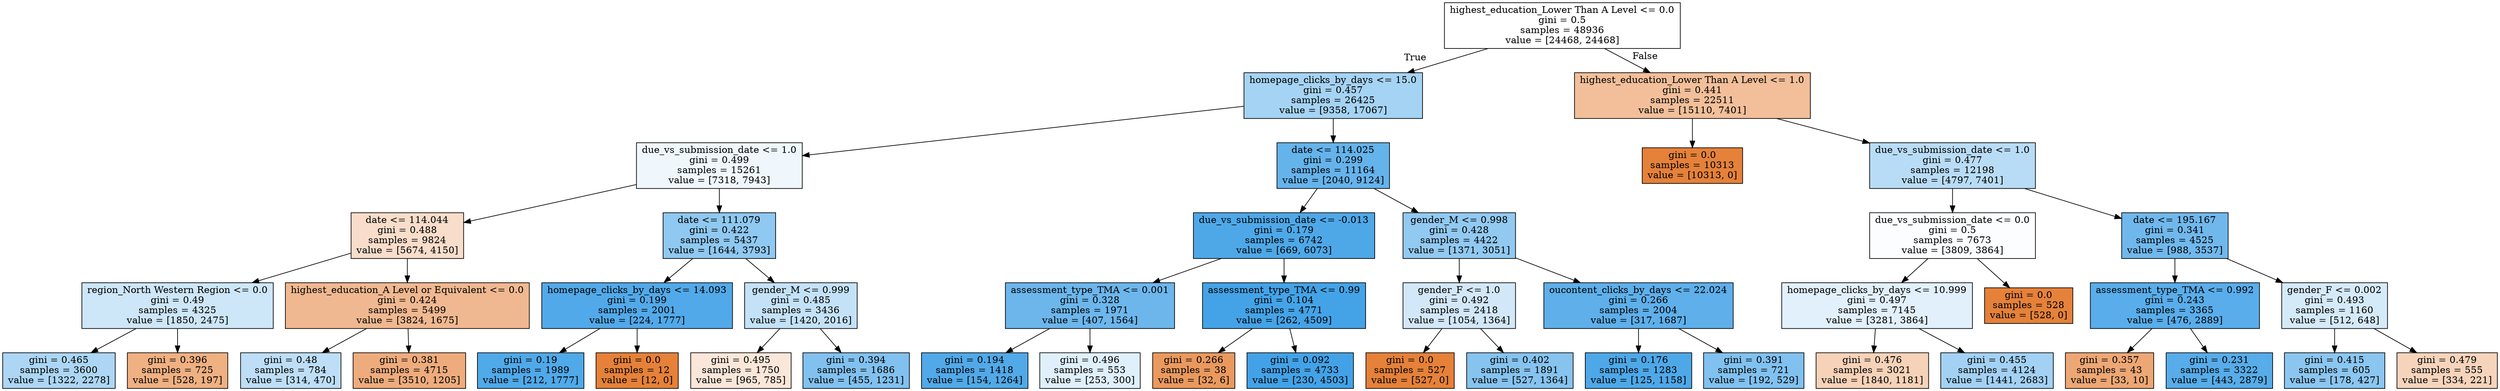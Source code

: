 digraph Tree {
node [shape=box, style="filled", color="black"] ;
0 [label="highest_education_Lower Than A Level <= 0.0\ngini = 0.5\nsamples = 48936\nvalue = [24468, 24468]", fillcolor="#e5813900"] ;
1 [label="homepage_clicks_by_days <= 15.0\ngini = 0.457\nsamples = 26425\nvalue = [9358, 17067]", fillcolor="#399de573"] ;
0 -> 1 [labeldistance=2.5, labelangle=45, headlabel="True"] ;
2 [label="due_vs_submission_date <= 1.0\ngini = 0.499\nsamples = 15261\nvalue = [7318, 7943]", fillcolor="#399de514"] ;
1 -> 2 ;
3 [label="date <= 114.044\ngini = 0.488\nsamples = 9824\nvalue = [5674, 4150]", fillcolor="#e5813944"] ;
2 -> 3 ;
4 [label="region_North Western Region <= 0.0\ngini = 0.49\nsamples = 4325\nvalue = [1850, 2475]", fillcolor="#399de540"] ;
3 -> 4 ;
5 [label="gini = 0.465\nsamples = 3600\nvalue = [1322, 2278]", fillcolor="#399de56b"] ;
4 -> 5 ;
6 [label="gini = 0.396\nsamples = 725\nvalue = [528, 197]", fillcolor="#e58139a0"] ;
4 -> 6 ;
7 [label="highest_education_A Level or Equivalent <= 0.0\ngini = 0.424\nsamples = 5499\nvalue = [3824, 1675]", fillcolor="#e581398f"] ;
3 -> 7 ;
8 [label="gini = 0.48\nsamples = 784\nvalue = [314, 470]", fillcolor="#399de555"] ;
7 -> 8 ;
9 [label="gini = 0.381\nsamples = 4715\nvalue = [3510, 1205]", fillcolor="#e58139a7"] ;
7 -> 9 ;
10 [label="date <= 111.079\ngini = 0.422\nsamples = 5437\nvalue = [1644, 3793]", fillcolor="#399de590"] ;
2 -> 10 ;
11 [label="homepage_clicks_by_days <= 14.093\ngini = 0.199\nsamples = 2001\nvalue = [224, 1777]", fillcolor="#399de5df"] ;
10 -> 11 ;
12 [label="gini = 0.19\nsamples = 1989\nvalue = [212, 1777]", fillcolor="#399de5e1"] ;
11 -> 12 ;
13 [label="gini = 0.0\nsamples = 12\nvalue = [12, 0]", fillcolor="#e58139ff"] ;
11 -> 13 ;
14 [label="gender_M <= 0.999\ngini = 0.485\nsamples = 3436\nvalue = [1420, 2016]", fillcolor="#399de54b"] ;
10 -> 14 ;
15 [label="gini = 0.495\nsamples = 1750\nvalue = [965, 785]", fillcolor="#e5813930"] ;
14 -> 15 ;
16 [label="gini = 0.394\nsamples = 1686\nvalue = [455, 1231]", fillcolor="#399de5a1"] ;
14 -> 16 ;
17 [label="date <= 114.025\ngini = 0.299\nsamples = 11164\nvalue = [2040, 9124]", fillcolor="#399de5c6"] ;
1 -> 17 ;
18 [label="due_vs_submission_date <= -0.013\ngini = 0.179\nsamples = 6742\nvalue = [669, 6073]", fillcolor="#399de5e3"] ;
17 -> 18 ;
19 [label="assessment_type_TMA <= 0.001\ngini = 0.328\nsamples = 1971\nvalue = [407, 1564]", fillcolor="#399de5bd"] ;
18 -> 19 ;
20 [label="gini = 0.194\nsamples = 1418\nvalue = [154, 1264]", fillcolor="#399de5e0"] ;
19 -> 20 ;
21 [label="gini = 0.496\nsamples = 553\nvalue = [253, 300]", fillcolor="#399de528"] ;
19 -> 21 ;
22 [label="assessment_type_TMA <= 0.99\ngini = 0.104\nsamples = 4771\nvalue = [262, 4509]", fillcolor="#399de5f0"] ;
18 -> 22 ;
23 [label="gini = 0.266\nsamples = 38\nvalue = [32, 6]", fillcolor="#e58139cf"] ;
22 -> 23 ;
24 [label="gini = 0.092\nsamples = 4733\nvalue = [230, 4503]", fillcolor="#399de5f2"] ;
22 -> 24 ;
25 [label="gender_M <= 0.998\ngini = 0.428\nsamples = 4422\nvalue = [1371, 3051]", fillcolor="#399de58c"] ;
17 -> 25 ;
26 [label="gender_F <= 1.0\ngini = 0.492\nsamples = 2418\nvalue = [1054, 1364]", fillcolor="#399de53a"] ;
25 -> 26 ;
27 [label="gini = 0.0\nsamples = 527\nvalue = [527, 0]", fillcolor="#e58139ff"] ;
26 -> 27 ;
28 [label="gini = 0.402\nsamples = 1891\nvalue = [527, 1364]", fillcolor="#399de59c"] ;
26 -> 28 ;
29 [label="oucontent_clicks_by_days <= 22.024\ngini = 0.266\nsamples = 2004\nvalue = [317, 1687]", fillcolor="#399de5cf"] ;
25 -> 29 ;
30 [label="gini = 0.176\nsamples = 1283\nvalue = [125, 1158]", fillcolor="#399de5e3"] ;
29 -> 30 ;
31 [label="gini = 0.391\nsamples = 721\nvalue = [192, 529]", fillcolor="#399de5a2"] ;
29 -> 31 ;
32 [label="highest_education_Lower Than A Level <= 1.0\ngini = 0.441\nsamples = 22511\nvalue = [15110, 7401]", fillcolor="#e5813982"] ;
0 -> 32 [labeldistance=2.5, labelangle=-45, headlabel="False"] ;
33 [label="gini = 0.0\nsamples = 10313\nvalue = [10313, 0]", fillcolor="#e58139ff"] ;
32 -> 33 ;
34 [label="due_vs_submission_date <= 1.0\ngini = 0.477\nsamples = 12198\nvalue = [4797, 7401]", fillcolor="#399de55a"] ;
32 -> 34 ;
35 [label="due_vs_submission_date <= 0.0\ngini = 0.5\nsamples = 7673\nvalue = [3809, 3864]", fillcolor="#399de504"] ;
34 -> 35 ;
36 [label="homepage_clicks_by_days <= 10.999\ngini = 0.497\nsamples = 7145\nvalue = [3281, 3864]", fillcolor="#399de526"] ;
35 -> 36 ;
37 [label="gini = 0.476\nsamples = 3021\nvalue = [1840, 1181]", fillcolor="#e581395b"] ;
36 -> 37 ;
38 [label="gini = 0.455\nsamples = 4124\nvalue = [1441, 2683]", fillcolor="#399de576"] ;
36 -> 38 ;
39 [label="gini = 0.0\nsamples = 528\nvalue = [528, 0]", fillcolor="#e58139ff"] ;
35 -> 39 ;
40 [label="date <= 195.167\ngini = 0.341\nsamples = 4525\nvalue = [988, 3537]", fillcolor="#399de5b8"] ;
34 -> 40 ;
41 [label="assessment_type_TMA <= 0.992\ngini = 0.243\nsamples = 3365\nvalue = [476, 2889]", fillcolor="#399de5d5"] ;
40 -> 41 ;
42 [label="gini = 0.357\nsamples = 43\nvalue = [33, 10]", fillcolor="#e58139b2"] ;
41 -> 42 ;
43 [label="gini = 0.231\nsamples = 3322\nvalue = [443, 2879]", fillcolor="#399de5d8"] ;
41 -> 43 ;
44 [label="gender_F <= 0.002\ngini = 0.493\nsamples = 1160\nvalue = [512, 648]", fillcolor="#399de536"] ;
40 -> 44 ;
45 [label="gini = 0.415\nsamples = 605\nvalue = [178, 427]", fillcolor="#399de595"] ;
44 -> 45 ;
46 [label="gini = 0.479\nsamples = 555\nvalue = [334, 221]", fillcolor="#e5813956"] ;
44 -> 46 ;
}